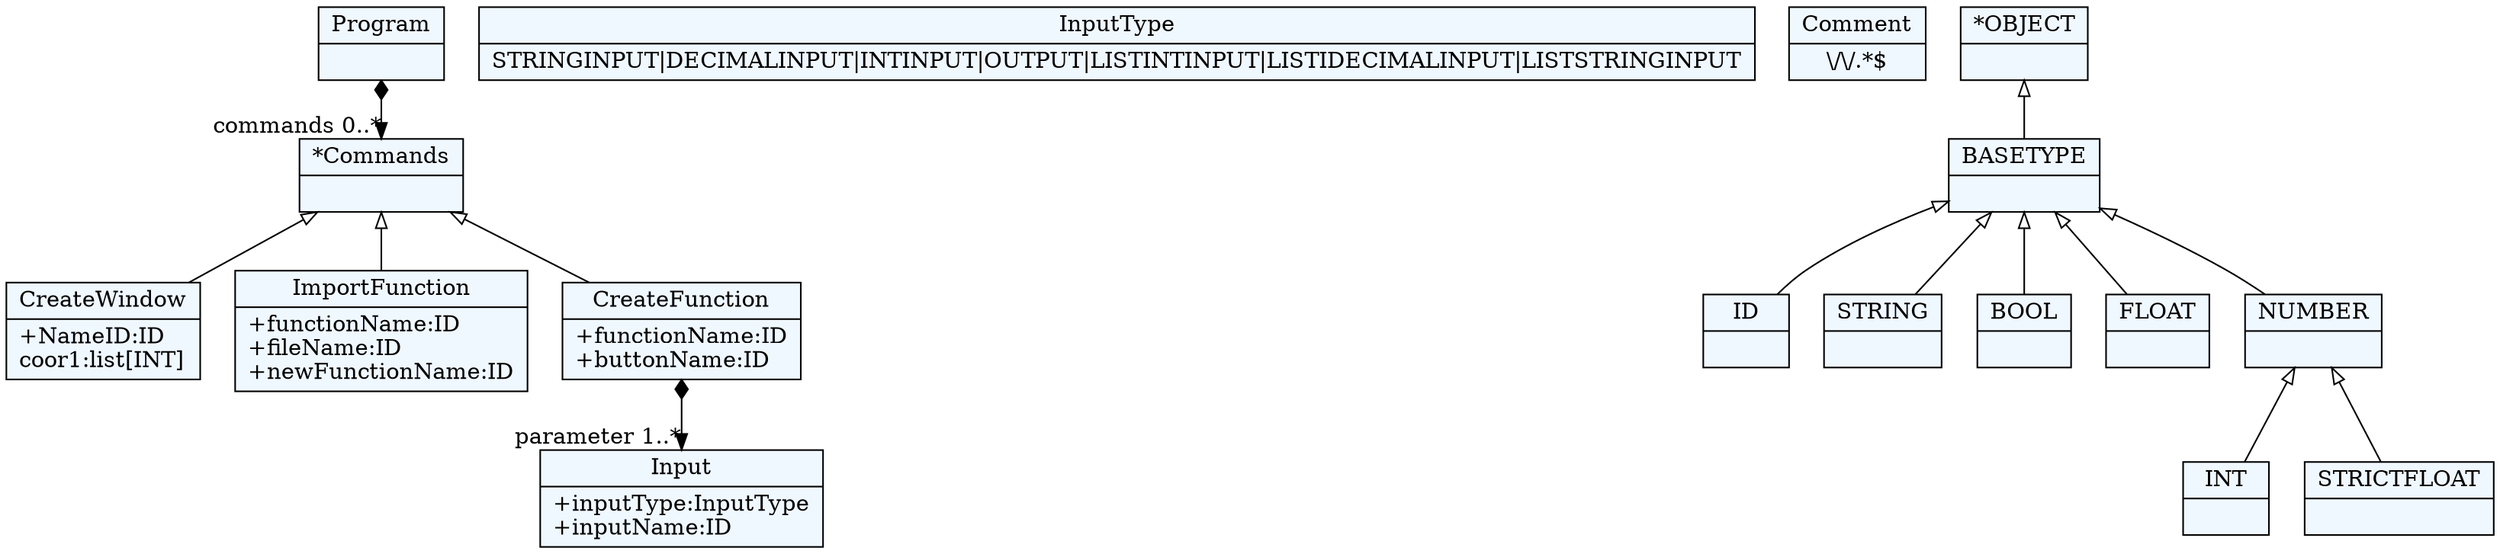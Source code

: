 
    digraph textX {
    fontname = "Bitstream Vera Sans"
    fontsize = 8
    node[
        shape=record,
        style=filled,
        fillcolor=aliceblue
    ]
    nodesep = 0.3
    edge[dir=black,arrowtail=empty]


1934800343576[ label="{Program|}"]

1934800348296[ label="{*Commands|}"]

1934800352072[ label="{CreateWindow|+NameID:ID\lcoor1:list[INT]\l}"]

1934800354904[ label="{ImportFunction|+functionName:ID\l+fileName:ID\l+newFunctionName:ID\l}"]

1934800325640[ label="{CreateFunction|+functionName:ID\l+buttonName:ID\l}"]

1934800359624[ label="{Input|+inputType:InputType\l+inputName:ID\l}"]

1934800336024[ label="{InputType|STRINGINPUT\|DECIMALINPUT\|INTINPUT\|OUTPUT\|LISTINTINPUT\|LISTIDECIMALINPUT\|LISTSTRINGINPUT}"]

1934800362456[ label="{Comment|\\/\\/.*$}"]

1934800449304[ label="{ID|}"]

1934800341688[ label="{STRING|}"]

1934800353016[ label="{BOOL|}"]

1934800344520[ label="{INT|}"]

1934800345464[ label="{FLOAT|}"]

1934800346408[ label="{STRICTFLOAT|}"]

1934800323752[ label="{NUMBER|}"]

1934800327528[ label="{BASETYPE|}"]

1934800328472[ label="{*OBJECT|}"]



1934800343576 -> 1934800348296[arrowtail=diamond, dir=both, headlabel="commands 0..*"]
1934800348296 -> 1934800354904 [dir=back]
1934800348296 -> 1934800352072 [dir=back]
1934800348296 -> 1934800325640 [dir=back]
1934800325640 -> 1934800359624[arrowtail=diamond, dir=both, headlabel="parameter 1..*"]
1934800323752 -> 1934800346408 [dir=back]
1934800323752 -> 1934800344520 [dir=back]
1934800327528 -> 1934800323752 [dir=back]
1934800327528 -> 1934800345464 [dir=back]
1934800327528 -> 1934800353016 [dir=back]
1934800327528 -> 1934800449304 [dir=back]
1934800327528 -> 1934800341688 [dir=back]
1934800328472 -> 1934800327528 [dir=back]

}

